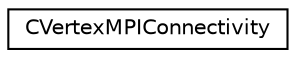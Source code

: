 digraph "Graphical Class Hierarchy"
{
 // LATEX_PDF_SIZE
  edge [fontname="Helvetica",fontsize="10",labelfontname="Helvetica",labelfontsize="10"];
  node [fontname="Helvetica",fontsize="10",shape=record];
  rankdir="LR";
  Node0 [label="CVertexMPIConnectivity",height=0.2,width=0.4,color="black", fillcolor="white", style="filled",URL="$structCVertexMPIConnectivity.html",tooltip=" "];
}
